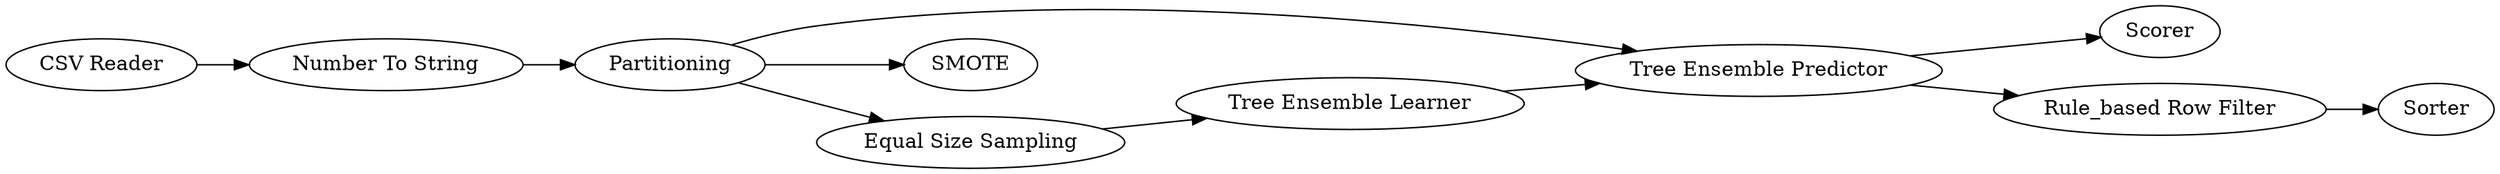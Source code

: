 digraph {
	12 -> 13
	2 -> 12
	2 -> 10
	8 -> 9
	12 -> 8
	3 -> 11
	11 -> 12
	2 -> 3
	1 -> 14
	14 -> 2
	13 [label=Scorer]
	1 [label="CSV Reader"]
	12 [label="Tree Ensemble Predictor"]
	9 [label=Sorter]
	11 [label="Tree Ensemble Learner"]
	8 [label="Rule_based Row Filter"]
	14 [label="Number To String"]
	3 [label="Equal Size Sampling"]
	2 [label=Partitioning]
	10 [label=SMOTE]
	rankdir=LR
}
